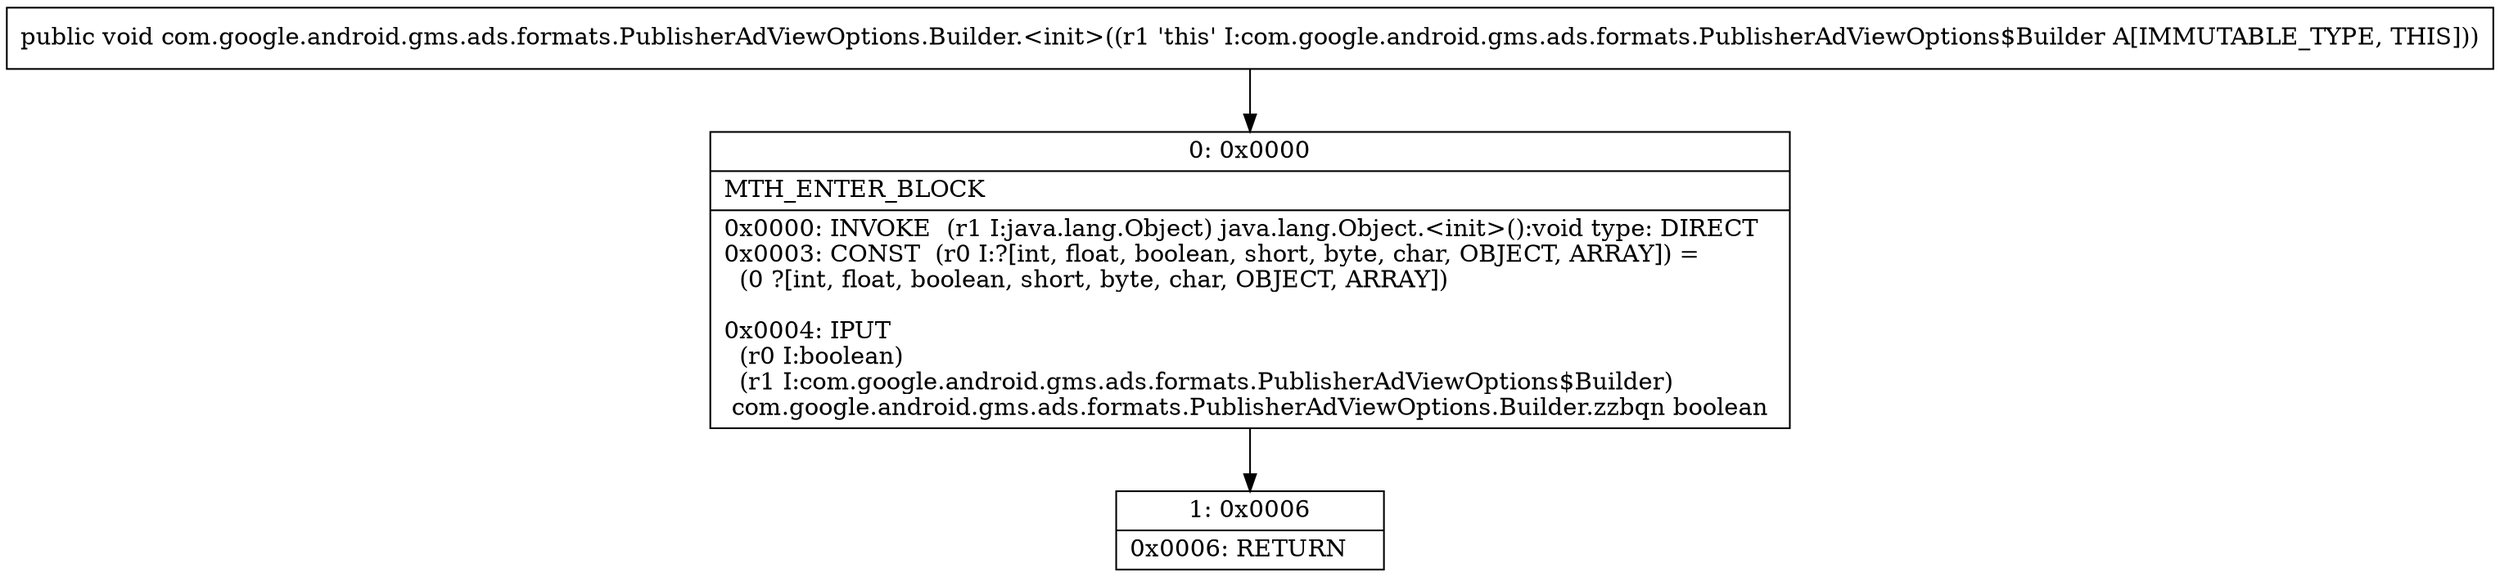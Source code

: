 digraph "CFG forcom.google.android.gms.ads.formats.PublisherAdViewOptions.Builder.\<init\>()V" {
Node_0 [shape=record,label="{0\:\ 0x0000|MTH_ENTER_BLOCK\l|0x0000: INVOKE  (r1 I:java.lang.Object) java.lang.Object.\<init\>():void type: DIRECT \l0x0003: CONST  (r0 I:?[int, float, boolean, short, byte, char, OBJECT, ARRAY]) = \l  (0 ?[int, float, boolean, short, byte, char, OBJECT, ARRAY])\l \l0x0004: IPUT  \l  (r0 I:boolean)\l  (r1 I:com.google.android.gms.ads.formats.PublisherAdViewOptions$Builder)\l com.google.android.gms.ads.formats.PublisherAdViewOptions.Builder.zzbqn boolean \l}"];
Node_1 [shape=record,label="{1\:\ 0x0006|0x0006: RETURN   \l}"];
MethodNode[shape=record,label="{public void com.google.android.gms.ads.formats.PublisherAdViewOptions.Builder.\<init\>((r1 'this' I:com.google.android.gms.ads.formats.PublisherAdViewOptions$Builder A[IMMUTABLE_TYPE, THIS])) }"];
MethodNode -> Node_0;
Node_0 -> Node_1;
}


